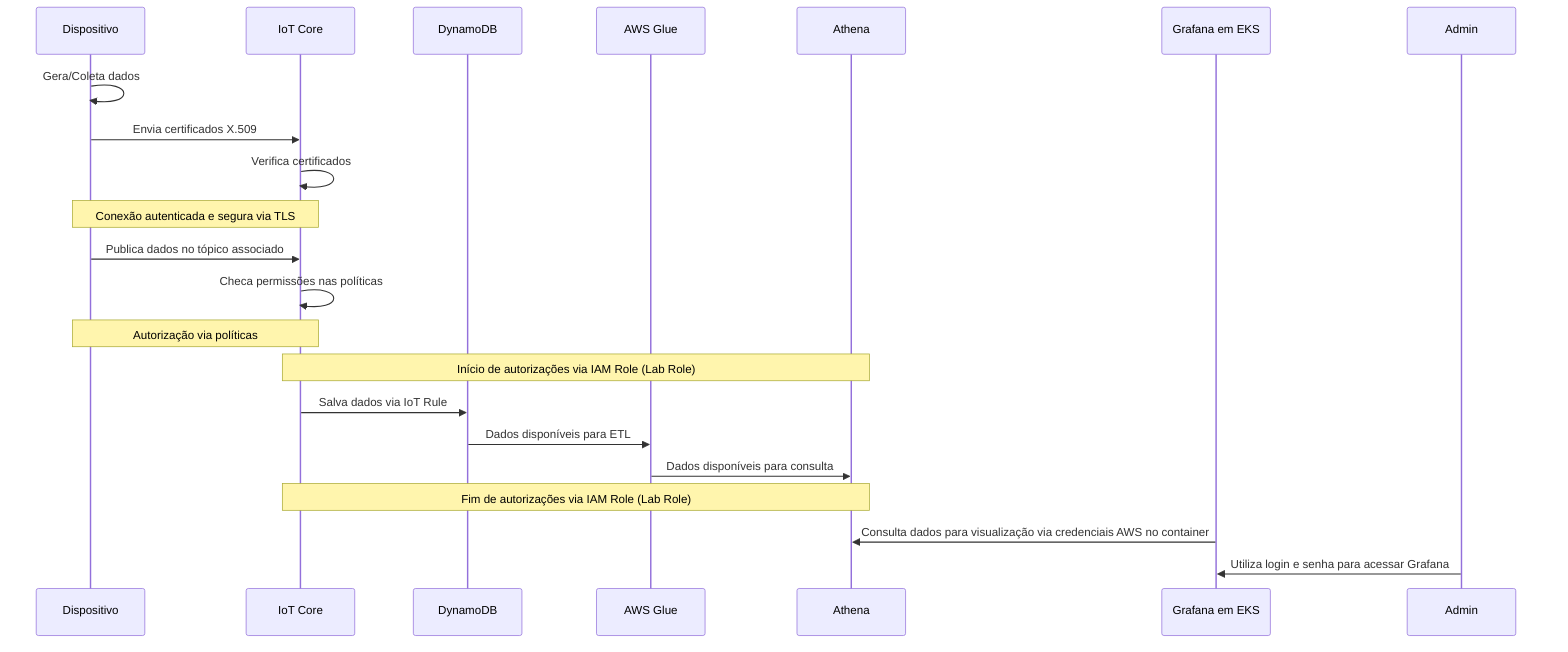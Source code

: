 sequenceDiagram
    participant Device as Dispositivo
    participant IotCore as IoT Core
    participant DynamoDB as DynamoDB
    participant ColaGlue as AWS Glue
    participant Athena as Athena
    participant Grafana as Grafana em EKS
    participant Admin as Admin

Device ->> Device: Gera/Coleta dados
Device ->> IotCore: Envia certificados X.509
IotCore ->> IotCore: Verifica certificados
Note over Device, IotCore: Conexão autenticada e segura via TLS
Device ->> IotCore: Publica dados no tópico associado
IotCore ->> IotCore: Checa permissões nas políticas
Note over Device, IotCore: Autorização via políticas
Note over IotCore, Athena: Início de autorizações via IAM Role (Lab Role)
IotCore ->> DynamoDB: Salva dados via IoT Rule
DynamoDB ->> ColaGlue: Dados disponíveis para ETL
ColaGlue ->> Athena: Dados disponíveis para consulta
Note over IotCore, Athena: Fim de autorizações via IAM Role (Lab Role)
Grafana ->> Athena: Consulta dados para visualização via credenciais AWS no container
Admin ->> Grafana: Utiliza login e senha para acessar Grafana